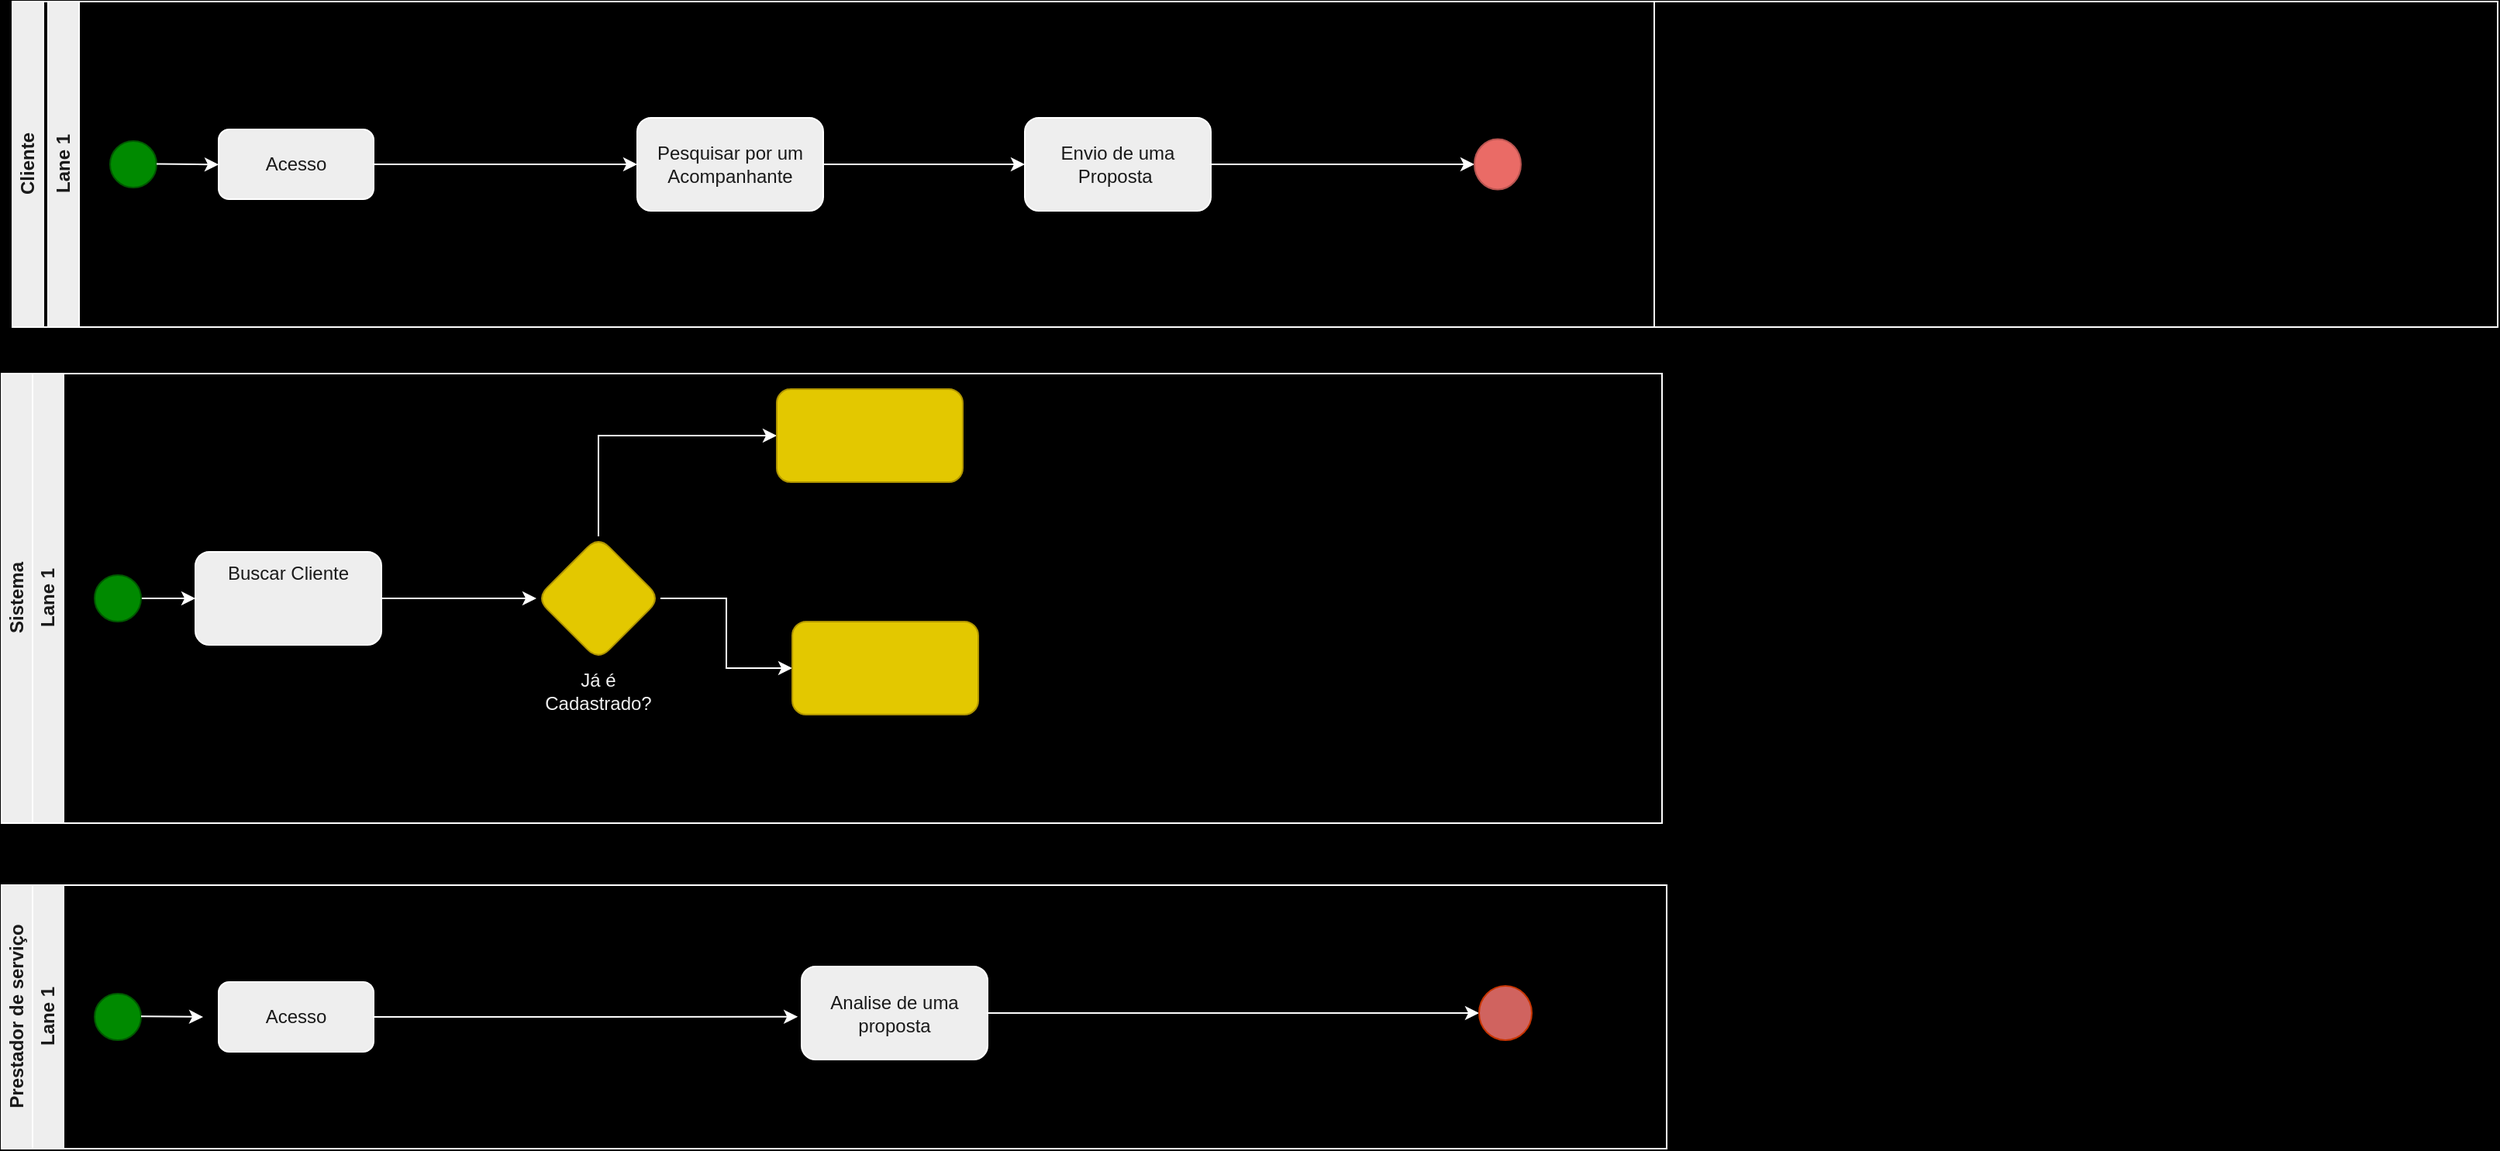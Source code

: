 <mxfile version="24.0.1" type="github">
  <diagram id="prtHgNgQTEPvFCAcTncT" name="Page-1">
    <mxGraphModel dx="1379" dy="863" grid="0" gridSize="10" guides="1" tooltips="1" connect="1" arrows="1" fold="1" page="1" pageScale="1" pageWidth="827" pageHeight="1169" background="#000000" math="0" shadow="0">
      <root>
        <mxCell id="0" />
        <mxCell id="1" parent="0" />
        <mxCell id="5pNz5yCcSIAwaGnznMOf-1" value="Sistema" style="swimlane;html=1;childLayout=stackLayout;resizeParent=1;resizeParentMax=0;horizontal=0;startSize=20;horizontalStack=0;labelBackgroundColor=none;fillColor=#EEEEEE;strokeColor=#FFFFFF;fontColor=#1A1A1A;" vertex="1" parent="1">
          <mxGeometry x="40" y="280" width="1071" height="290" as="geometry" />
        </mxCell>
        <mxCell id="5pNz5yCcSIAwaGnznMOf-2" value="Lane 1" style="swimlane;html=1;startSize=20;horizontal=0;labelBackgroundColor=none;fillColor=#EEEEEE;strokeColor=#FFFFFF;fontColor=#1A1A1A;" vertex="1" parent="5pNz5yCcSIAwaGnznMOf-1">
          <mxGeometry x="20" width="1051" height="290" as="geometry" />
        </mxCell>
        <mxCell id="5pNz5yCcSIAwaGnznMOf-29" value="" style="edgeStyle=orthogonalEdgeStyle;rounded=0;orthogonalLoop=1;jettySize=auto;html=1;labelBackgroundColor=none;strokeColor=#FFFFFF;fontColor=default;" edge="1" parent="5pNz5yCcSIAwaGnznMOf-2" source="5pNz5yCcSIAwaGnznMOf-9" target="5pNz5yCcSIAwaGnznMOf-28">
          <mxGeometry relative="1" as="geometry" />
        </mxCell>
        <mxCell id="5pNz5yCcSIAwaGnznMOf-9" value="" style="verticalLabelPosition=bottom;verticalAlign=top;html=1;shape=mxgraph.flowchart.on-page_reference;fillColor=#008a00;strokeColor=#005700;labelBackgroundColor=none;fontColor=#ffffff;" vertex="1" parent="5pNz5yCcSIAwaGnznMOf-2">
          <mxGeometry x="40" y="130" width="30" height="30" as="geometry" />
        </mxCell>
        <mxCell id="5pNz5yCcSIAwaGnznMOf-31" value="" style="edgeStyle=orthogonalEdgeStyle;rounded=0;orthogonalLoop=1;jettySize=auto;html=1;strokeColor=#FFFFFF;fontColor=#FFFFFF;" edge="1" parent="5pNz5yCcSIAwaGnznMOf-2" source="5pNz5yCcSIAwaGnznMOf-28" target="5pNz5yCcSIAwaGnznMOf-30">
          <mxGeometry relative="1" as="geometry" />
        </mxCell>
        <mxCell id="5pNz5yCcSIAwaGnznMOf-28" value="Buscar Cliente" style="rounded=1;whiteSpace=wrap;html=1;verticalAlign=top;fillColor=#EEEEEE;strokeColor=#FFFFFF;labelBackgroundColor=none;fontColor=#1A1A1A;" vertex="1" parent="5pNz5yCcSIAwaGnznMOf-2">
          <mxGeometry x="105" y="115" width="120" height="60" as="geometry" />
        </mxCell>
        <mxCell id="5pNz5yCcSIAwaGnznMOf-34" value="" style="edgeStyle=orthogonalEdgeStyle;rounded=0;orthogonalLoop=1;jettySize=auto;html=1;strokeColor=#FFFFFF;fontColor=#FFFFFF;exitX=0.5;exitY=0;exitDx=0;exitDy=0;entryX=0;entryY=0.5;entryDx=0;entryDy=0;" edge="1" parent="5pNz5yCcSIAwaGnznMOf-2" source="5pNz5yCcSIAwaGnznMOf-30" target="5pNz5yCcSIAwaGnznMOf-33">
          <mxGeometry relative="1" as="geometry">
            <mxPoint x="290.001" y="77.519" as="sourcePoint" />
            <mxPoint x="460" y="40" as="targetPoint" />
            <Array as="points">
              <mxPoint x="365" y="40" />
            </Array>
          </mxGeometry>
        </mxCell>
        <mxCell id="5pNz5yCcSIAwaGnznMOf-38" value="" style="edgeStyle=orthogonalEdgeStyle;rounded=0;orthogonalLoop=1;jettySize=auto;html=1;strokeColor=#FFFFFF;fontColor=#FFFFFF;" edge="1" parent="5pNz5yCcSIAwaGnznMOf-2" source="5pNz5yCcSIAwaGnznMOf-30" target="5pNz5yCcSIAwaGnznMOf-37">
          <mxGeometry relative="1" as="geometry" />
        </mxCell>
        <mxCell id="5pNz5yCcSIAwaGnznMOf-30" value="" style="rhombus;whiteSpace=wrap;html=1;verticalAlign=top;fillColor=#e3c800;strokeColor=#B09500;fontColor=#000000;rounded=1;labelBackgroundColor=none;" vertex="1" parent="5pNz5yCcSIAwaGnznMOf-2">
          <mxGeometry x="325" y="105" width="80" height="80" as="geometry" />
        </mxCell>
        <mxCell id="5pNz5yCcSIAwaGnznMOf-32" value="&lt;font color=&quot;#f2f2f2&quot;&gt;Já é Cadastrado?&lt;/font&gt;" style="text;html=1;align=center;verticalAlign=middle;whiteSpace=wrap;rounded=0;fontColor=#1A1A1A;" vertex="1" parent="5pNz5yCcSIAwaGnznMOf-2">
          <mxGeometry x="335" y="190" width="60" height="30" as="geometry" />
        </mxCell>
        <mxCell id="5pNz5yCcSIAwaGnznMOf-33" value="" style="whiteSpace=wrap;html=1;verticalAlign=top;fillColor=#e3c800;strokeColor=#B09500;fontColor=#000000;rounded=1;labelBackgroundColor=none;" vertex="1" parent="5pNz5yCcSIAwaGnznMOf-2">
          <mxGeometry x="480" y="10" width="120" height="60" as="geometry" />
        </mxCell>
        <mxCell id="5pNz5yCcSIAwaGnznMOf-37" value="" style="whiteSpace=wrap;html=1;verticalAlign=top;fillColor=#e3c800;strokeColor=#B09500;fontColor=#000000;rounded=1;labelBackgroundColor=none;" vertex="1" parent="5pNz5yCcSIAwaGnznMOf-2">
          <mxGeometry x="490" y="160" width="120" height="60" as="geometry" />
        </mxCell>
        <mxCell id="5pNz5yCcSIAwaGnznMOf-3" value="Prestador de serviço" style="swimlane;html=1;childLayout=stackLayout;resizeParent=1;resizeParentMax=0;horizontal=0;startSize=20;horizontalStack=0;labelBackgroundColor=none;fillColor=#EEEEEE;strokeColor=#FFFFFF;fontColor=#1A1A1A;" vertex="1" parent="1">
          <mxGeometry x="40" y="610" width="1074" height="170" as="geometry" />
        </mxCell>
        <mxCell id="5pNz5yCcSIAwaGnznMOf-4" value="Lane 1" style="swimlane;html=1;startSize=20;horizontal=0;labelBackgroundColor=none;fillColor=#EEEEEE;strokeColor=#FFFFFF;fontColor=#1A1A1A;" vertex="1" parent="5pNz5yCcSIAwaGnznMOf-3">
          <mxGeometry x="20" width="1054" height="170" as="geometry" />
        </mxCell>
        <mxCell id="5pNz5yCcSIAwaGnznMOf-25" value="" style="verticalLabelPosition=bottom;verticalAlign=top;html=1;shape=mxgraph.flowchart.on-page_reference;fillColor=#008a00;strokeColor=#005700;labelBackgroundColor=none;fontColor=#ffffff;" vertex="1" parent="5pNz5yCcSIAwaGnznMOf-4">
          <mxGeometry x="40" y="70" width="30" height="30" as="geometry" />
        </mxCell>
        <mxCell id="5pNz5yCcSIAwaGnznMOf-26" value="" style="endArrow=classic;html=1;rounded=0;exitX=1;exitY=0.5;exitDx=0;exitDy=0;exitPerimeter=0;labelBackgroundColor=none;strokeColor=#FFFFFF;fontColor=default;" edge="1" parent="5pNz5yCcSIAwaGnznMOf-4">
          <mxGeometry width="50" height="50" relative="1" as="geometry">
            <mxPoint x="70" y="84.58" as="sourcePoint" />
            <mxPoint x="110" y="85.0" as="targetPoint" />
          </mxGeometry>
        </mxCell>
        <mxCell id="5pNz5yCcSIAwaGnznMOf-46" value="" style="edgeStyle=orthogonalEdgeStyle;rounded=0;orthogonalLoop=1;jettySize=auto;html=1;strokeColor=#FFFFFF;fontColor=#FFFFFF;entryX=-0.02;entryY=0.54;entryDx=0;entryDy=0;entryPerimeter=0;" edge="1" parent="5pNz5yCcSIAwaGnznMOf-4" source="5pNz5yCcSIAwaGnznMOf-27" target="5pNz5yCcSIAwaGnznMOf-45">
          <mxGeometry relative="1" as="geometry">
            <mxPoint x="210" y="87.46" as="sourcePoint" />
            <mxPoint x="490" y="94.96" as="targetPoint" />
          </mxGeometry>
        </mxCell>
        <mxCell id="5pNz5yCcSIAwaGnznMOf-48" value="" style="edgeStyle=orthogonalEdgeStyle;rounded=0;orthogonalLoop=1;jettySize=auto;html=1;strokeColor=#FFFFFF;fontColor=#FFFFFF;" edge="1" parent="5pNz5yCcSIAwaGnznMOf-4" source="5pNz5yCcSIAwaGnznMOf-45" target="5pNz5yCcSIAwaGnznMOf-47">
          <mxGeometry relative="1" as="geometry" />
        </mxCell>
        <mxCell id="5pNz5yCcSIAwaGnznMOf-45" value="Analise de uma proposta" style="whiteSpace=wrap;html=1;fillColor=#EEEEEE;strokeColor=#FFFFFF;fontColor=#1A1A1A;rounded=1;labelBackgroundColor=none;" vertex="1" parent="5pNz5yCcSIAwaGnznMOf-4">
          <mxGeometry x="496" y="52.5" width="120" height="60" as="geometry" />
        </mxCell>
        <mxCell id="5pNz5yCcSIAwaGnznMOf-47" value="" style="ellipse;whiteSpace=wrap;html=1;fillColor=#d0635f;strokeColor=#C73500;fontColor=#000000;rounded=1;labelBackgroundColor=none;" vertex="1" parent="5pNz5yCcSIAwaGnznMOf-4">
          <mxGeometry x="933" y="65" width="34" height="35" as="geometry" />
        </mxCell>
        <mxCell id="5pNz5yCcSIAwaGnznMOf-27" value="Acesso" style="rounded=1;whiteSpace=wrap;html=1;labelBackgroundColor=none;fillColor=#EEEEEE;strokeColor=#FFFFFF;fontColor=#1A1A1A;" vertex="1" parent="5pNz5yCcSIAwaGnznMOf-4">
          <mxGeometry x="120" y="62.5" width="100" height="45" as="geometry" />
        </mxCell>
        <mxCell id="5pNz5yCcSIAwaGnznMOf-16" value="Cliente" style="swimlane;html=1;childLayout=stackLayout;resizeParent=1;resizeParentMax=0;horizontal=0;startSize=20;horizontalStack=0;labelBackgroundColor=none;fillColor=#EEEEEE;strokeColor=#FFFFFF;fontColor=#1A1A1A;" vertex="1" parent="1">
          <mxGeometry x="47" y="40" width="1059" height="210" as="geometry" />
        </mxCell>
        <mxCell id="5pNz5yCcSIAwaGnznMOf-17" value="Lane 1" style="swimlane;html=1;startSize=20;horizontal=0;labelBackgroundColor=none;fillColor=#EEEEEE;strokeColor=#FFFFFF;fontColor=#1A1A1A;" vertex="1" parent="1">
          <mxGeometry x="70" y="40" width="1580" height="210" as="geometry" />
        </mxCell>
        <mxCell id="5pNz5yCcSIAwaGnznMOf-18" value="" style="verticalLabelPosition=bottom;verticalAlign=top;html=1;shape=mxgraph.flowchart.on-page_reference;fillColor=#008a00;strokeColor=#005700;labelBackgroundColor=none;fontColor=#ffffff;" vertex="1" parent="5pNz5yCcSIAwaGnznMOf-17">
          <mxGeometry x="40" y="90" width="30" height="30" as="geometry" />
        </mxCell>
        <mxCell id="5pNz5yCcSIAwaGnznMOf-19" value="" style="endArrow=classic;html=1;rounded=0;exitX=1;exitY=0.5;exitDx=0;exitDy=0;exitPerimeter=0;labelBackgroundColor=none;strokeColor=#FFFFFF;fontColor=default;" edge="1" parent="5pNz5yCcSIAwaGnznMOf-17">
          <mxGeometry width="50" height="50" relative="1" as="geometry">
            <mxPoint x="70" y="104.76" as="sourcePoint" />
            <mxPoint x="110" y="105.18" as="targetPoint" />
          </mxGeometry>
        </mxCell>
        <mxCell id="5pNz5yCcSIAwaGnznMOf-40" value="" style="edgeStyle=orthogonalEdgeStyle;rounded=0;orthogonalLoop=1;jettySize=auto;html=1;strokeColor=#FFFFFF;fontColor=#FFFFFF;" edge="1" parent="5pNz5yCcSIAwaGnznMOf-17" source="5pNz5yCcSIAwaGnznMOf-20" target="5pNz5yCcSIAwaGnznMOf-39">
          <mxGeometry relative="1" as="geometry" />
        </mxCell>
        <mxCell id="5pNz5yCcSIAwaGnznMOf-20" value="Acesso" style="rounded=1;whiteSpace=wrap;html=1;labelBackgroundColor=none;fillColor=#EEEEEE;strokeColor=#FFFFFF;fontColor=#1A1A1A;" vertex="1" parent="5pNz5yCcSIAwaGnznMOf-17">
          <mxGeometry x="110" y="82.5" width="100" height="45" as="geometry" />
        </mxCell>
        <mxCell id="5pNz5yCcSIAwaGnznMOf-42" value="" style="edgeStyle=orthogonalEdgeStyle;rounded=0;orthogonalLoop=1;jettySize=auto;html=1;strokeColor=#FFFFFF;fontColor=#FFFFFF;" edge="1" parent="5pNz5yCcSIAwaGnznMOf-17" source="5pNz5yCcSIAwaGnznMOf-39" target="5pNz5yCcSIAwaGnznMOf-41">
          <mxGeometry relative="1" as="geometry" />
        </mxCell>
        <mxCell id="5pNz5yCcSIAwaGnznMOf-39" value="Pesquisar por um Acompanhante" style="whiteSpace=wrap;html=1;fillColor=#EEEEEE;strokeColor=#FFFFFF;fontColor=#1A1A1A;rounded=1;labelBackgroundColor=none;" vertex="1" parent="5pNz5yCcSIAwaGnznMOf-17">
          <mxGeometry x="380" y="75" width="120" height="60" as="geometry" />
        </mxCell>
        <mxCell id="5pNz5yCcSIAwaGnznMOf-44" value="" style="edgeStyle=orthogonalEdgeStyle;rounded=0;orthogonalLoop=1;jettySize=auto;html=1;strokeColor=#FFFFFF;fontColor=#FFFFFF;" edge="1" parent="5pNz5yCcSIAwaGnznMOf-17" source="5pNz5yCcSIAwaGnznMOf-41" target="5pNz5yCcSIAwaGnznMOf-43">
          <mxGeometry relative="1" as="geometry" />
        </mxCell>
        <mxCell id="5pNz5yCcSIAwaGnznMOf-41" value="Envio de uma Proposta&amp;nbsp;" style="whiteSpace=wrap;html=1;fillColor=#EEEEEE;strokeColor=#FFFFFF;fontColor=#1A1A1A;rounded=1;labelBackgroundColor=none;" vertex="1" parent="5pNz5yCcSIAwaGnznMOf-17">
          <mxGeometry x="630" y="75" width="120" height="60" as="geometry" />
        </mxCell>
        <mxCell id="5pNz5yCcSIAwaGnznMOf-43" value="" style="ellipse;whiteSpace=wrap;html=1;fillColor=#EA6B66;strokeColor=#b85450;rounded=1;labelBackgroundColor=none;" vertex="1" parent="5pNz5yCcSIAwaGnznMOf-17">
          <mxGeometry x="920" y="88.75" width="30" height="32.5" as="geometry" />
        </mxCell>
      </root>
    </mxGraphModel>
  </diagram>
</mxfile>
